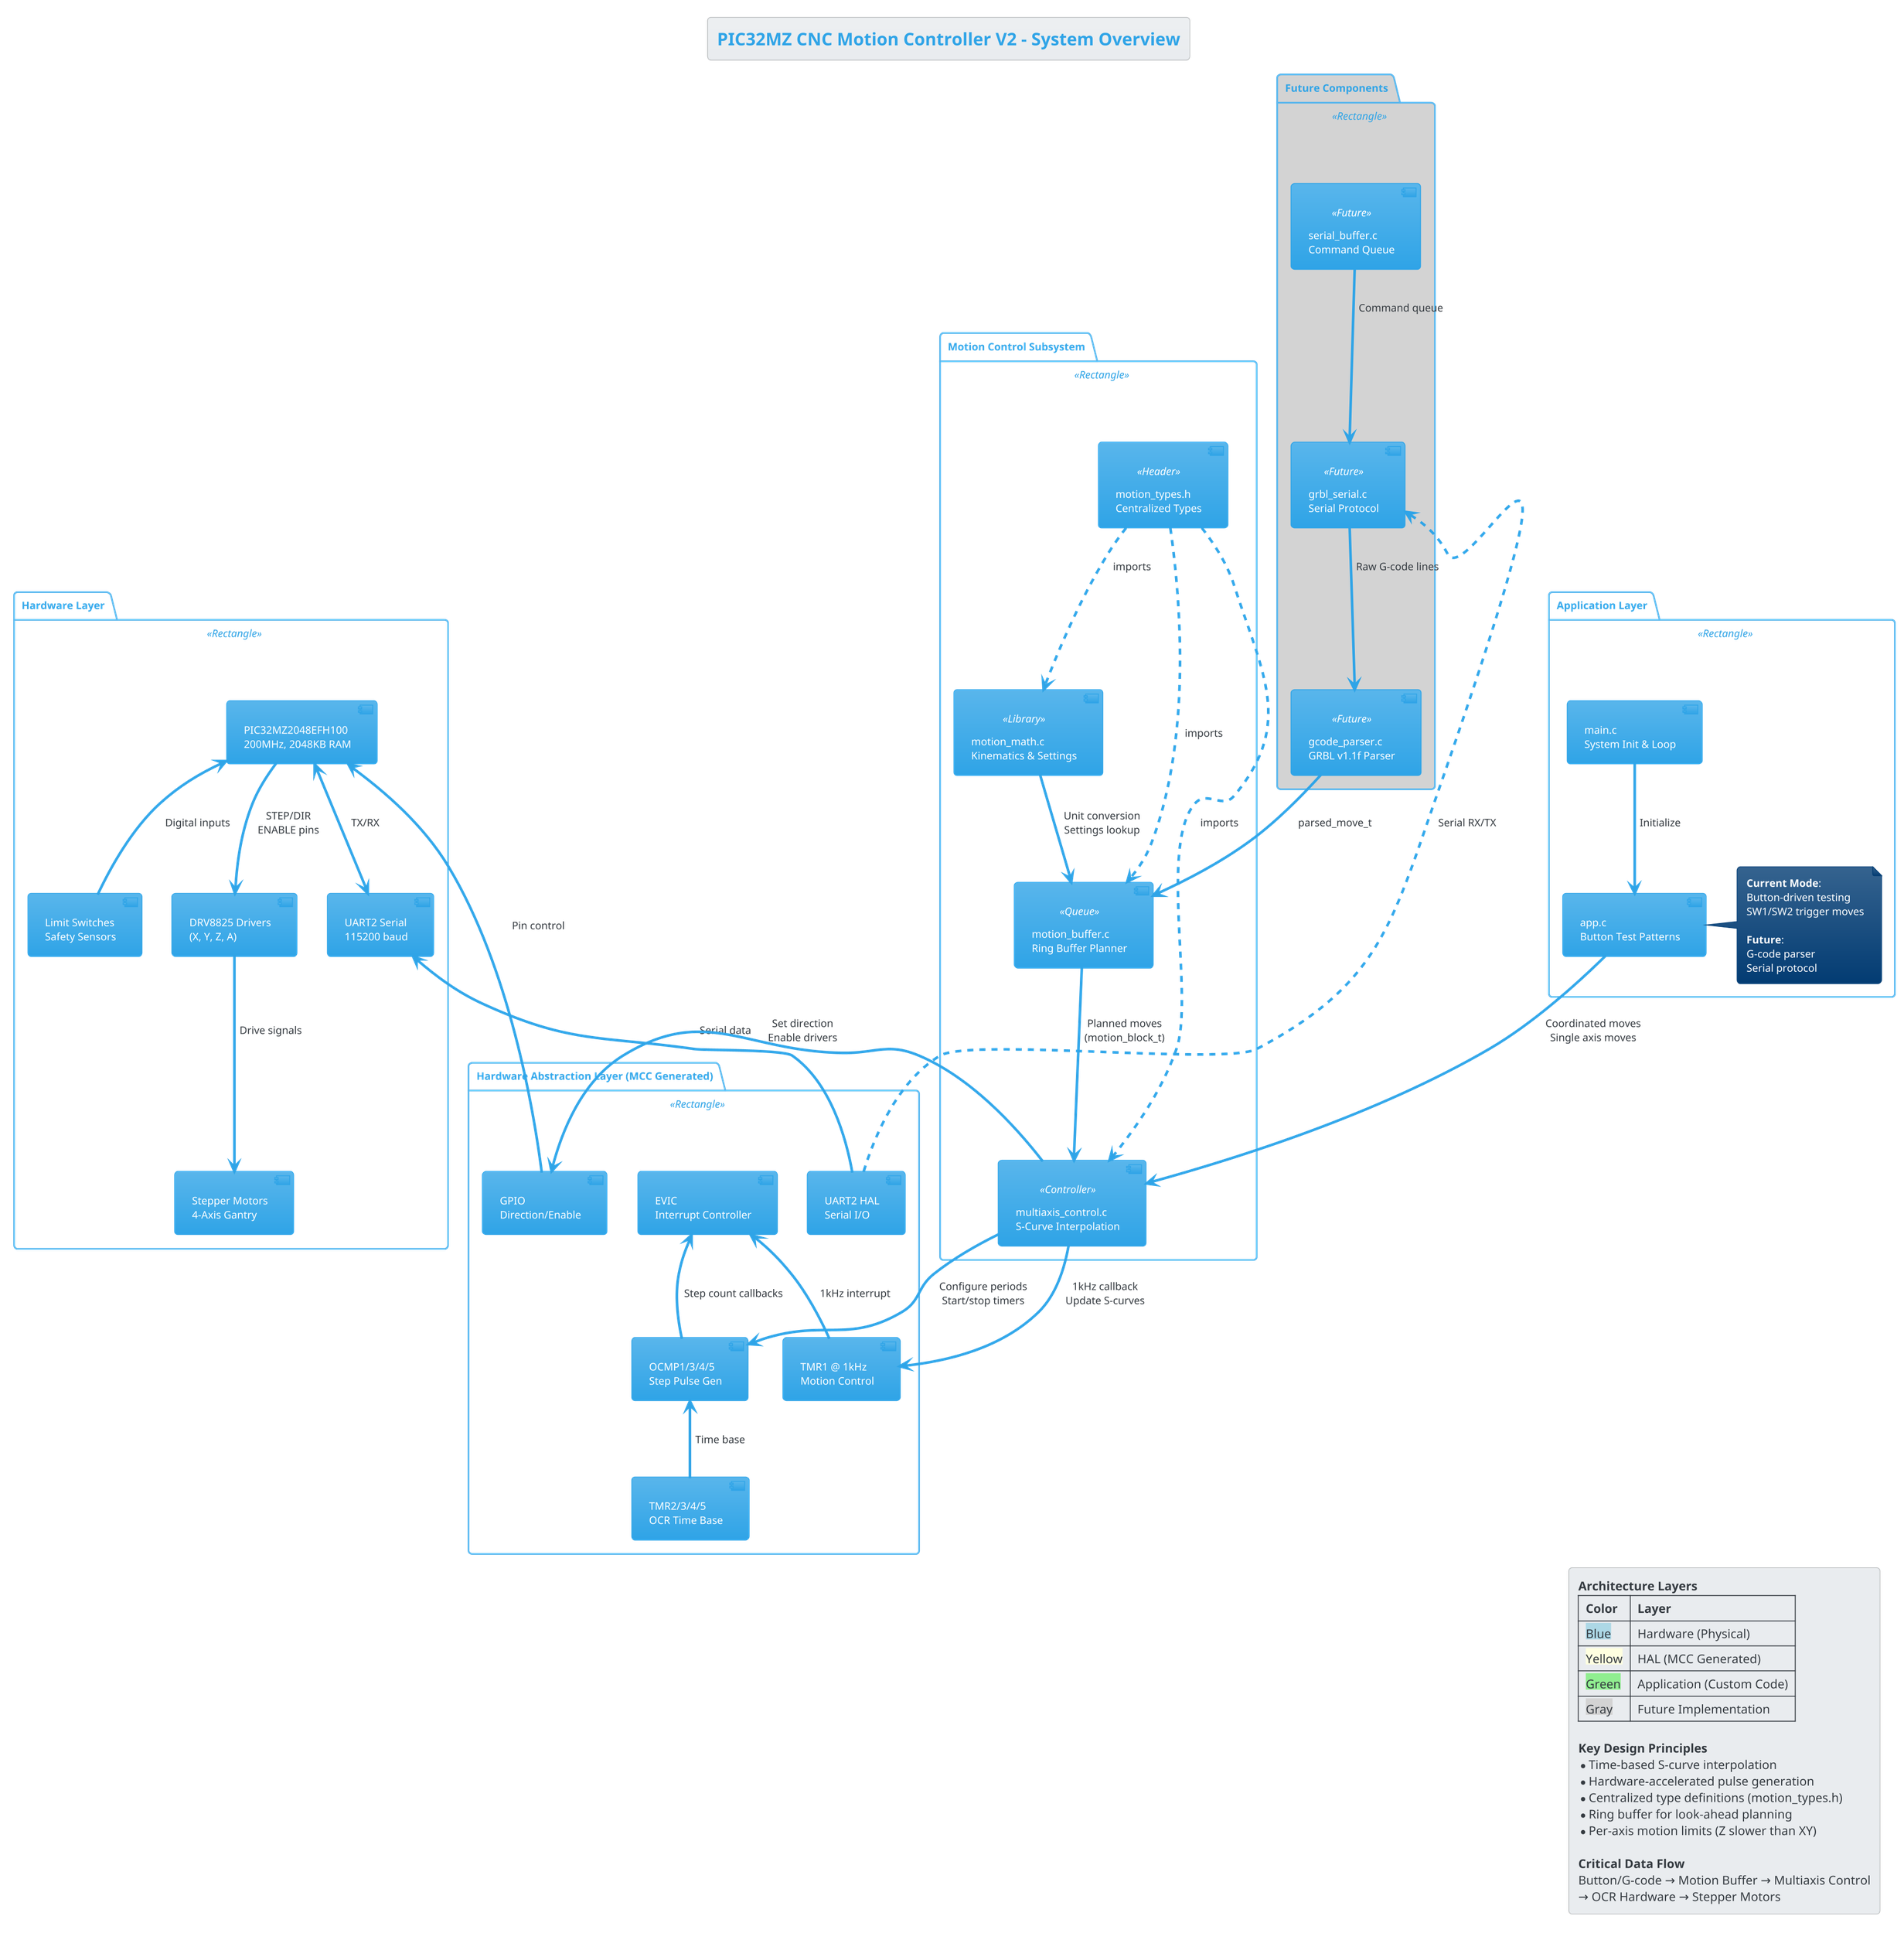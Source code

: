 @startuml
!theme cerulean
title PIC32MZ CNC Motion Controller V2 - System Overview
scale 1.5

' ============================================================================
' HARDWARE LAYER
' ============================================================================
package "Hardware Layer" <<Rectangle>> {
  component [PIC32MZ2048EFH100\n200MHz, 2048KB RAM] as MCU
  component [DRV8825 Drivers\n(X, Y, Z, A)] as Drivers
  component [Stepper Motors\n4-Axis Gantry] as Motors
  component [Limit Switches\nSafety Sensors] as Limits
  component [UART2 Serial\n115200 baud] as Serial
}

' ============================================================================
' FIRMWARE LAYER - HARDWARE ABSTRACTION
' ============================================================================
package "Hardware Abstraction Layer (MCC Generated)" <<Rectangle>> {
  component [TMR1 @ 1kHz\nMotion Control] as TMR1
  component [OCMP1/3/4/5\nStep Pulse Gen] as OCR
  component [TMR2/3/4/5\nOCR Time Base] as TMR_OCR
  component [GPIO\nDirection/Enable] as GPIO
  component [UART2 HAL\nSerial I/O] as UART
  component [EVIC\nInterrupt Controller] as EVIC
}

' ============================================================================
' FIRMWARE LAYER - MOTION SUBSYSTEM
' ============================================================================
package "Motion Control Subsystem" <<Rectangle>> {
  component [motion_types.h\nCentralized Types] as Types <<Header>>
  component [motion_math.c\nKinematics & Settings] as MathLib <<Library>>
  component [motion_buffer.c\nRing Buffer Planner] as Buffer <<Queue>>
  component [multiaxis_control.c\nS-Curve Interpolation] as Motion <<Controller>>
}

' ============================================================================
' FIRMWARE LAYER - APPLICATION
' ============================================================================
package "Application Layer" <<Rectangle>> {
  component [app.c\nButton Test Patterns] as App
  component [main.c\nSystem Init & Loop] as Main
  note right of App
    **Current Mode**:
    Button-driven testing
    SW1/SW2 trigger moves
    
    **Future**:
    G-code parser
    Serial protocol
  end note
}

' ============================================================================
' FUTURE COMPONENTS (Planned)
' ============================================================================
package "Future Components" <<Rectangle>> #LightGray {
  component [gcode_parser.c\nGRBL v1.1f Parser] as Parser <<Future>>
  component [grbl_serial.c\nSerial Protocol] as Protocol <<Future>>
  component [serial_buffer.c\nCommand Queue] as SerialBuf <<Future>>
}

' ============================================================================
' RELATIONSHIPS - Hardware Connections
' ============================================================================
MCU -down-> Drivers : STEP/DIR\nENABLE pins
Drivers -down-> Motors : Drive signals
Limits -up-> MCU : Digital inputs
Serial <-up-> MCU : TX/RX

' ============================================================================
' RELATIONSHIPS - HAL to Hardware
' ============================================================================
TMR1 -up-> EVIC : 1kHz interrupt
OCR -up-> EVIC : Step count callbacks
TMR_OCR -up-> OCR : Time base
GPIO -up-> MCU : Pin control
UART -up-> Serial : Serial data

' ============================================================================
' RELATIONSHIPS - Motion Subsystem
' ============================================================================
Types .down.> MathLib : imports
Types .down.> Buffer : imports
Types .down.> Motion : imports

MathLib -down-> Buffer : Unit conversion\nSettings lookup
Buffer -down-> Motion : Planned moves\n(motion_block_t)
Motion -down-> OCR : Configure periods\nStart/stop timers
Motion -down-> GPIO : Set direction\nEnable drivers
Motion -up-> TMR1 : 1kHz callback\nUpdate S-curves

' ============================================================================
' RELATIONSHIPS - Application Layer
' ============================================================================
Main -down-> App : Initialize
App -down-> Motion : Coordinated moves\nSingle axis moves

' ============================================================================
' RELATIONSHIPS - Future Integration
' ============================================================================
Protocol -down-> Parser : Raw G-code lines
Parser -down-> Buffer : parsed_move_t
SerialBuf -down-> Protocol : Command queue
UART .right.> Protocol : Serial RX/TX

' ============================================================================
' LEGEND
' ============================================================================
legend right
  **Architecture Layers**
  |= Color |= Layer |
  | <back:lightblue>Blue</back> | Hardware (Physical) |
  | <back:lightyellow>Yellow</back> | HAL (MCC Generated) |
  | <back:lightgreen>Green</back> | Application (Custom Code) |
  | <back:lightgray>Gray</back> | Future Implementation |
  
  **Key Design Principles**
  * Time-based S-curve interpolation
  * Hardware-accelerated pulse generation
  * Centralized type definitions (motion_types.h)
  * Ring buffer for look-ahead planning
  * Per-axis motion limits (Z slower than XY)
  
  **Critical Data Flow**
  Button/G-code → Motion Buffer → Multiaxis Control
  → OCR Hardware → Stepper Motors
end legend

@enduml
